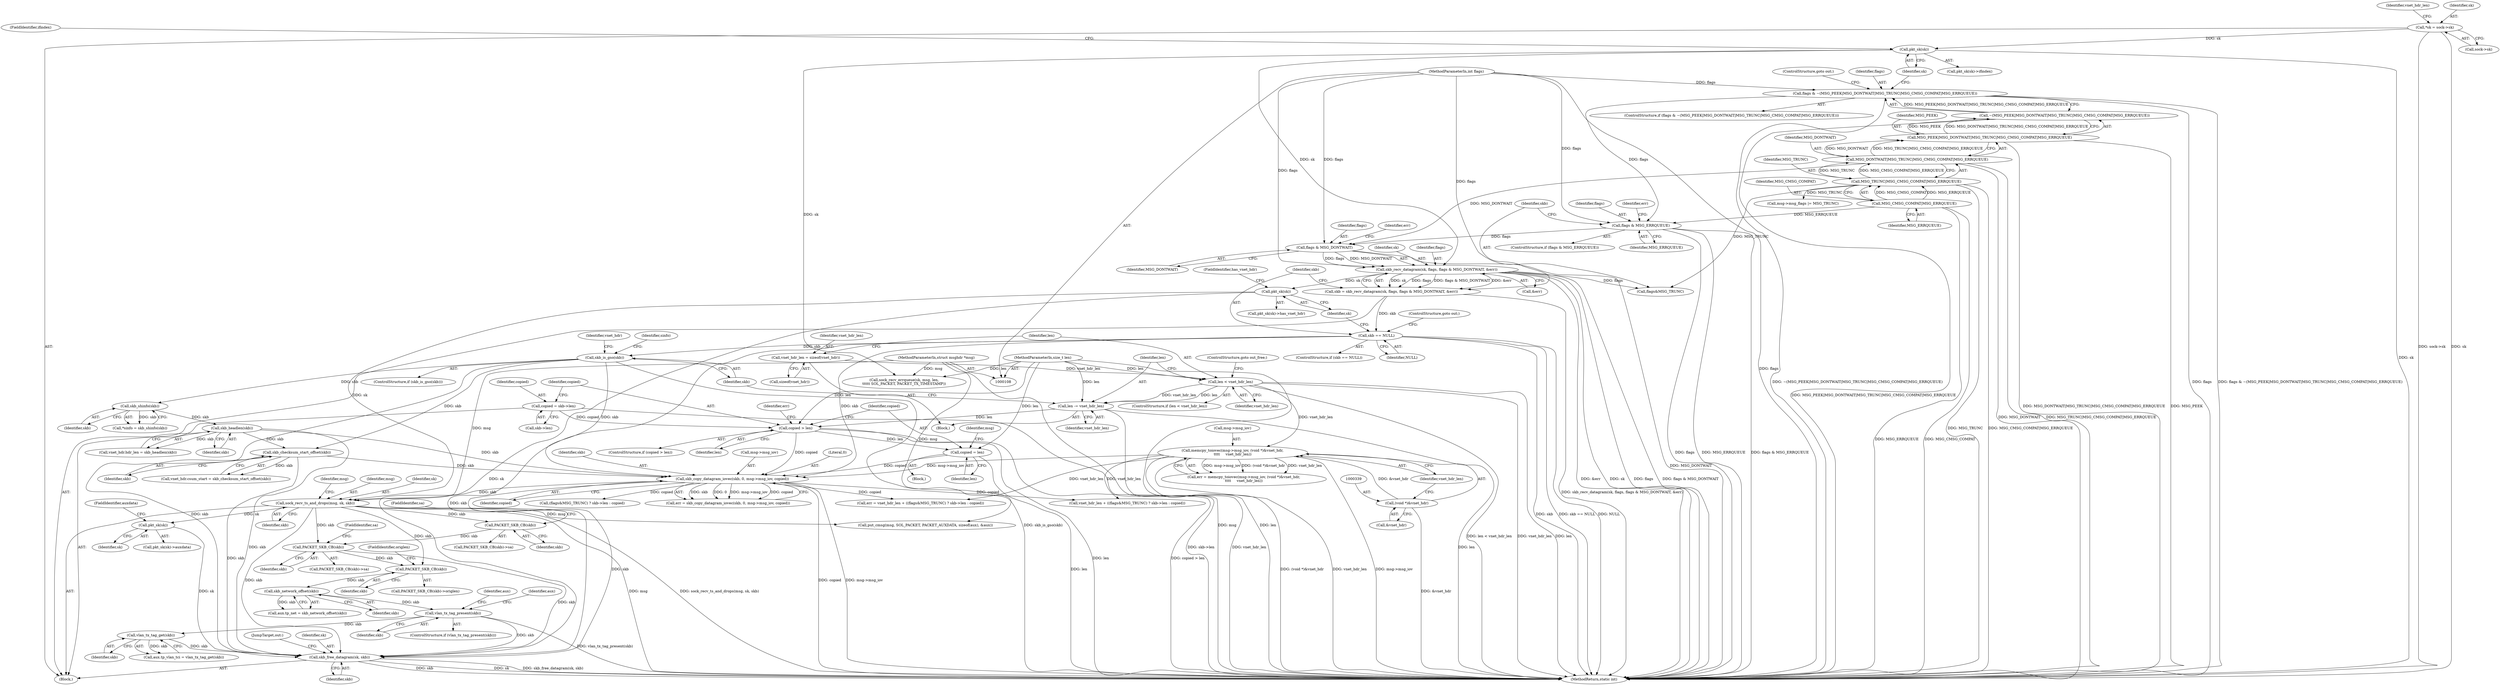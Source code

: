 digraph "0_linux_f3d3342602f8bcbf37d7c46641cb9bca7618eb1c_26@API" {
"1000521" [label="(Call,skb_free_datagram(sk, skb))"];
"1000187" [label="(Call,pkt_sk(sk))"];
"1000172" [label="(Call,skb_recv_datagram(sk, flags, flags & MSG_DONTWAIT, &err))"];
"1000149" [label="(Call,pkt_sk(sk))"];
"1000116" [label="(Call,*sk = sock->sk)"];
"1000175" [label="(Call,flags & MSG_DONTWAIT)"];
"1000157" [label="(Call,flags & MSG_ERRQUEUE)"];
"1000133" [label="(Call,flags & ~(MSG_PEEK|MSG_DONTWAIT|MSG_TRUNC|MSG_CMSG_COMPAT|MSG_ERRQUEUE))"];
"1000113" [label="(MethodParameterIn,int flags)"];
"1000135" [label="(Call,~(MSG_PEEK|MSG_DONTWAIT|MSG_TRUNC|MSG_CMSG_COMPAT|MSG_ERRQUEUE))"];
"1000136" [label="(Call,MSG_PEEK|MSG_DONTWAIT|MSG_TRUNC|MSG_CMSG_COMPAT|MSG_ERRQUEUE)"];
"1000138" [label="(Call,MSG_DONTWAIT|MSG_TRUNC|MSG_CMSG_COMPAT|MSG_ERRQUEUE)"];
"1000140" [label="(Call,MSG_TRUNC|MSG_CMSG_COMPAT|MSG_ERRQUEUE)"];
"1000142" [label="(Call,MSG_CMSG_COMPAT|MSG_ERRQUEUE)"];
"1000426" [label="(Call,pkt_sk(sk))"];
"1000378" [label="(Call,sock_recv_ts_and_drops(msg, sk, skb))"];
"1000111" [label="(MethodParameterIn,struct msghdr *msg)"];
"1000368" [label="(Call,skb_copy_datagram_iovec(skb, 0, msg->msg_iov, copied))"];
"1000181" [label="(Call,skb == NULL)"];
"1000170" [label="(Call,skb = skb_recv_datagram(sk, flags, flags & MSG_DONTWAIT, &err))"];
"1000310" [label="(Call,skb_checksum_start_offset(skb))"];
"1000211" [label="(Call,skb_is_gso(skb))"];
"1000223" [label="(Call,skb_headlen(skb))"];
"1000217" [label="(Call,skb_shinfo(skb))"];
"1000334" [label="(Call,memcpy_toiovec(msg->msg_iov, (void *)&vnet_hdr,\n\t\t\t\t     vnet_hdr_len))"];
"1000338" [label="(Call,(void *)&vnet_hdr)"];
"1000203" [label="(Call,len < vnet_hdr_len)"];
"1000112" [label="(MethodParameterIn,size_t len)"];
"1000198" [label="(Call,vnet_hdr_len = sizeof(vnet_hdr))"];
"1000354" [label="(Call,copied > len)"];
"1000348" [label="(Call,copied = skb->len)"];
"1000207" [label="(Call,len -= vnet_hdr_len)"];
"1000358" [label="(Call,copied = len)"];
"1000474" [label="(Call,vlan_tx_tag_present(skb))"];
"1000471" [label="(Call,skb_network_offset(skb))"];
"1000452" [label="(Call,PACKET_SKB_CB(skb))"];
"1000418" [label="(Call,PACKET_SKB_CB(skb))"];
"1000408" [label="(Call,PACKET_SKB_CB(skb))"];
"1000481" [label="(Call,vlan_tx_tag_get(skb))"];
"1000481" [label="(Call,vlan_tx_tag_get(skb))"];
"1000369" [label="(Identifier,skb)"];
"1000451" [label="(Call,PACKET_SKB_CB(skb)->origlen)"];
"1000513" [label="(Call,flags&MSG_TRUNC)"];
"1000371" [label="(Call,msg->msg_iov)"];
"1000353" [label="(ControlStructure,if (copied > len))"];
"1000219" [label="(Call,vnet_hdr.hdr_len = skb_headlen(skb))"];
"1000143" [label="(Identifier,MSG_CMSG_COMPAT)"];
"1000202" [label="(ControlStructure,if (len < vnet_hdr_len))"];
"1000420" [label="(FieldIdentifier,sa)"];
"1000350" [label="(Call,skb->len)"];
"1000200" [label="(Call,sizeof(vnet_hdr))"];
"1000492" [label="(Identifier,aux)"];
"1000524" [label="(JumpTarget,out:)"];
"1000354" [label="(Call,copied > len)"];
"1000187" [label="(Call,pkt_sk(sk))"];
"1000417" [label="(Call,PACKET_SKB_CB(skb)->sa)"];
"1000135" [label="(Call,~(MSG_PEEK|MSG_DONTWAIT|MSG_TRUNC|MSG_CMSG_COMPAT|MSG_ERRQUEUE))"];
"1000510" [label="(Call,vnet_hdr_len + ((flags&MSG_TRUNC) ? skb->len : copied))"];
"1000111" [label="(MethodParameterIn,struct msghdr *msg)"];
"1000203" [label="(Call,len < vnet_hdr_len)"];
"1000176" [label="(Identifier,flags)"];
"1000335" [label="(Call,msg->msg_iov)"];
"1000190" [label="(Block,)"];
"1000349" [label="(Identifier,copied)"];
"1000140" [label="(Call,MSG_TRUNC|MSG_CMSG_COMPAT|MSG_ERRQUEUE)"];
"1000512" [label="(Call,(flags&MSG_TRUNC) ? skb->len : copied)"];
"1000114" [label="(Block,)"];
"1000342" [label="(Identifier,vnet_hdr_len)"];
"1000473" [label="(ControlStructure,if (vlan_tx_tag_present(skb)))"];
"1000113" [label="(MethodParameterIn,int flags)"];
"1000145" [label="(ControlStructure,goto out;)"];
"1000189" [label="(FieldIdentifier,has_vnet_hdr)"];
"1000453" [label="(Identifier,skb)"];
"1000419" [label="(Identifier,skb)"];
"1000427" [label="(Identifier,sk)"];
"1000198" [label="(Call,vnet_hdr_len = sizeof(vnet_hdr))"];
"1000186" [label="(Call,pkt_sk(sk)->has_vnet_hdr)"];
"1000182" [label="(Identifier,skb)"];
"1000384" [label="(Identifier,msg)"];
"1000224" [label="(Identifier,skb)"];
"1000156" [label="(ControlStructure,if (flags & MSG_ERRQUEUE))"];
"1000410" [label="(FieldIdentifier,sa)"];
"1000180" [label="(ControlStructure,if (skb == NULL))"];
"1000334" [label="(Call,memcpy_toiovec(msg->msg_iov, (void *)&vnet_hdr,\n\t\t\t\t     vnet_hdr_len))"];
"1000212" [label="(Identifier,skb)"];
"1000144" [label="(Identifier,MSG_ERRQUEUE)"];
"1000311" [label="(Identifier,skb)"];
"1000218" [label="(Identifier,skb)"];
"1000215" [label="(Call,*sinfo = skb_shinfo(skb))"];
"1000179" [label="(Identifier,err)"];
"1000137" [label="(Identifier,MSG_PEEK)"];
"1000159" [label="(Identifier,MSG_ERRQUEUE)"];
"1000162" [label="(Identifier,err)"];
"1000471" [label="(Call,skb_network_offset(skb))"];
"1000175" [label="(Call,flags & MSG_DONTWAIT)"];
"1000408" [label="(Call,PACKET_SKB_CB(skb))"];
"1000409" [label="(Identifier,skb)"];
"1000381" [label="(Identifier,skb)"];
"1000151" [label="(FieldIdentifier,ifindex)"];
"1000177" [label="(Identifier,MSG_DONTWAIT)"];
"1000132" [label="(ControlStructure,if (flags & ~(MSG_PEEK|MSG_DONTWAIT|MSG_TRUNC|MSG_CMSG_COMPAT|MSG_ERRQUEUE)))"];
"1000521" [label="(Call,skb_free_datagram(sk, skb))"];
"1000217" [label="(Call,skb_shinfo(skb))"];
"1000205" [label="(Identifier,vnet_hdr_len)"];
"1000527" [label="(MethodReturn,static int)"];
"1000425" [label="(Call,pkt_sk(sk)->auxdata)"];
"1000366" [label="(Call,err = skb_copy_datagram_iovec(skb, 0, msg->msg_iov, copied))"];
"1000370" [label="(Literal,0)"];
"1000157" [label="(Call,flags & MSG_ERRQUEUE)"];
"1000426" [label="(Call,pkt_sk(sk))"];
"1000171" [label="(Identifier,skb)"];
"1000523" [label="(Identifier,skb)"];
"1000150" [label="(Identifier,sk)"];
"1000306" [label="(Call,vnet_hdr.csum_start = skb_checksum_start_offset(skb))"];
"1000134" [label="(Identifier,flags)"];
"1000348" [label="(Call,copied = skb->len)"];
"1000209" [label="(Identifier,vnet_hdr_len)"];
"1000368" [label="(Call,skb_copy_datagram_iovec(skb, 0, msg->msg_iov, copied))"];
"1000204" [label="(Identifier,len)"];
"1000174" [label="(Identifier,flags)"];
"1000310" [label="(Call,skb_checksum_start_offset(skb))"];
"1000206" [label="(ControlStructure,goto out_free;)"];
"1000522" [label="(Identifier,sk)"];
"1000141" [label="(Identifier,MSG_TRUNC)"];
"1000452" [label="(Call,PACKET_SKB_CB(skb))"];
"1000188" [label="(Identifier,sk)"];
"1000359" [label="(Identifier,copied)"];
"1000454" [label="(FieldIdentifier,origlen)"];
"1000184" [label="(ControlStructure,goto out;)"];
"1000360" [label="(Identifier,len)"];
"1000378" [label="(Call,sock_recv_ts_and_drops(msg, sk, skb))"];
"1000148" [label="(Call,pkt_sk(sk)->ifindex)"];
"1000173" [label="(Identifier,sk)"];
"1000361" [label="(Call,msg->msg_flags |= MSG_TRUNC)"];
"1000467" [label="(Call,aux.tp_net = skb_network_offset(skb))"];
"1000223" [label="(Call,skb_headlen(skb))"];
"1000428" [label="(FieldIdentifier,auxdata)"];
"1000158" [label="(Identifier,flags)"];
"1000210" [label="(ControlStructure,if (skb_is_gso(skb)))"];
"1000199" [label="(Identifier,vnet_hdr_len)"];
"1000139" [label="(Identifier,MSG_DONTWAIT)"];
"1000118" [label="(Call,sock->sk)"];
"1000508" [label="(Call,err = vnet_hdr_len + ((flags&MSG_TRUNC) ? skb->len : copied))"];
"1000357" [label="(Block,)"];
"1000211" [label="(Call,skb_is_gso(skb))"];
"1000418" [label="(Call,PACKET_SKB_CB(skb))"];
"1000367" [label="(Identifier,err)"];
"1000363" [label="(Identifier,msg)"];
"1000112" [label="(MethodParameterIn,size_t len)"];
"1000475" [label="(Identifier,skb)"];
"1000374" [label="(Identifier,copied)"];
"1000472" [label="(Identifier,skb)"];
"1000178" [label="(Call,&err)"];
"1000216" [label="(Identifier,sinfo)"];
"1000207" [label="(Call,len -= vnet_hdr_len)"];
"1000136" [label="(Call,MSG_PEEK|MSG_DONTWAIT|MSG_TRUNC|MSG_CMSG_COMPAT|MSG_ERRQUEUE)"];
"1000163" [label="(Call,sock_recv_errqueue(sk, msg, len,\n\t\t\t\t\t SOL_PACKET, PACKET_TX_TIMESTAMP))"];
"1000116" [label="(Call,*sk = sock->sk)"];
"1000291" [label="(Identifier,vnet_hdr)"];
"1000474" [label="(Call,vlan_tx_tag_present(skb))"];
"1000170" [label="(Call,skb = skb_recv_datagram(sk, flags, flags & MSG_DONTWAIT, &err))"];
"1000133" [label="(Call,flags & ~(MSG_PEEK|MSG_DONTWAIT|MSG_TRUNC|MSG_CMSG_COMPAT|MSG_ERRQUEUE))"];
"1000379" [label="(Identifier,msg)"];
"1000126" [label="(Identifier,vnet_hdr_len)"];
"1000142" [label="(Call,MSG_CMSG_COMPAT|MSG_ERRQUEUE)"];
"1000208" [label="(Identifier,len)"];
"1000500" [label="(Call,put_cmsg(msg, SOL_PACKET, PACKET_AUXDATA, sizeof(aux), &aux))"];
"1000340" [label="(Call,&vnet_hdr)"];
"1000338" [label="(Call,(void *)&vnet_hdr)"];
"1000117" [label="(Identifier,sk)"];
"1000358" [label="(Call,copied = len)"];
"1000183" [label="(Identifier,NULL)"];
"1000380" [label="(Identifier,sk)"];
"1000355" [label="(Identifier,copied)"];
"1000407" [label="(Call,PACKET_SKB_CB(skb)->sa)"];
"1000181" [label="(Call,skb == NULL)"];
"1000332" [label="(Call,err = memcpy_toiovec(msg->msg_iov, (void *)&vnet_hdr,\n\t\t\t\t     vnet_hdr_len))"];
"1000482" [label="(Identifier,skb)"];
"1000138" [label="(Call,MSG_DONTWAIT|MSG_TRUNC|MSG_CMSG_COMPAT|MSG_ERRQUEUE)"];
"1000149" [label="(Call,pkt_sk(sk))"];
"1000479" [label="(Identifier,aux)"];
"1000477" [label="(Call,aux.tp_vlan_tci = vlan_tx_tag_get(skb))"];
"1000356" [label="(Identifier,len)"];
"1000172" [label="(Call,skb_recv_datagram(sk, flags, flags & MSG_DONTWAIT, &err))"];
"1000521" -> "1000114"  [label="AST: "];
"1000521" -> "1000523"  [label="CFG: "];
"1000522" -> "1000521"  [label="AST: "];
"1000523" -> "1000521"  [label="AST: "];
"1000524" -> "1000521"  [label="CFG: "];
"1000521" -> "1000527"  [label="DDG: sk"];
"1000521" -> "1000527"  [label="DDG: skb_free_datagram(sk, skb)"];
"1000521" -> "1000527"  [label="DDG: skb"];
"1000187" -> "1000521"  [label="DDG: sk"];
"1000426" -> "1000521"  [label="DDG: sk"];
"1000310" -> "1000521"  [label="DDG: skb"];
"1000474" -> "1000521"  [label="DDG: skb"];
"1000211" -> "1000521"  [label="DDG: skb"];
"1000418" -> "1000521"  [label="DDG: skb"];
"1000378" -> "1000521"  [label="DDG: skb"];
"1000181" -> "1000521"  [label="DDG: skb"];
"1000368" -> "1000521"  [label="DDG: skb"];
"1000223" -> "1000521"  [label="DDG: skb"];
"1000481" -> "1000521"  [label="DDG: skb"];
"1000187" -> "1000186"  [label="AST: "];
"1000187" -> "1000188"  [label="CFG: "];
"1000188" -> "1000187"  [label="AST: "];
"1000189" -> "1000187"  [label="CFG: "];
"1000172" -> "1000187"  [label="DDG: sk"];
"1000187" -> "1000378"  [label="DDG: sk"];
"1000172" -> "1000170"  [label="AST: "];
"1000172" -> "1000178"  [label="CFG: "];
"1000173" -> "1000172"  [label="AST: "];
"1000174" -> "1000172"  [label="AST: "];
"1000175" -> "1000172"  [label="AST: "];
"1000178" -> "1000172"  [label="AST: "];
"1000170" -> "1000172"  [label="CFG: "];
"1000172" -> "1000527"  [label="DDG: &err"];
"1000172" -> "1000527"  [label="DDG: sk"];
"1000172" -> "1000527"  [label="DDG: flags"];
"1000172" -> "1000527"  [label="DDG: flags & MSG_DONTWAIT"];
"1000172" -> "1000170"  [label="DDG: sk"];
"1000172" -> "1000170"  [label="DDG: flags"];
"1000172" -> "1000170"  [label="DDG: flags & MSG_DONTWAIT"];
"1000172" -> "1000170"  [label="DDG: &err"];
"1000149" -> "1000172"  [label="DDG: sk"];
"1000175" -> "1000172"  [label="DDG: flags"];
"1000175" -> "1000172"  [label="DDG: MSG_DONTWAIT"];
"1000113" -> "1000172"  [label="DDG: flags"];
"1000172" -> "1000513"  [label="DDG: flags"];
"1000149" -> "1000148"  [label="AST: "];
"1000149" -> "1000150"  [label="CFG: "];
"1000150" -> "1000149"  [label="AST: "];
"1000151" -> "1000149"  [label="CFG: "];
"1000149" -> "1000527"  [label="DDG: sk"];
"1000116" -> "1000149"  [label="DDG: sk"];
"1000149" -> "1000163"  [label="DDG: sk"];
"1000116" -> "1000114"  [label="AST: "];
"1000116" -> "1000118"  [label="CFG: "];
"1000117" -> "1000116"  [label="AST: "];
"1000118" -> "1000116"  [label="AST: "];
"1000126" -> "1000116"  [label="CFG: "];
"1000116" -> "1000527"  [label="DDG: sk"];
"1000116" -> "1000527"  [label="DDG: sock->sk"];
"1000175" -> "1000177"  [label="CFG: "];
"1000176" -> "1000175"  [label="AST: "];
"1000177" -> "1000175"  [label="AST: "];
"1000179" -> "1000175"  [label="CFG: "];
"1000175" -> "1000527"  [label="DDG: MSG_DONTWAIT"];
"1000157" -> "1000175"  [label="DDG: flags"];
"1000113" -> "1000175"  [label="DDG: flags"];
"1000138" -> "1000175"  [label="DDG: MSG_DONTWAIT"];
"1000157" -> "1000156"  [label="AST: "];
"1000157" -> "1000159"  [label="CFG: "];
"1000158" -> "1000157"  [label="AST: "];
"1000159" -> "1000157"  [label="AST: "];
"1000162" -> "1000157"  [label="CFG: "];
"1000171" -> "1000157"  [label="CFG: "];
"1000157" -> "1000527"  [label="DDG: MSG_ERRQUEUE"];
"1000157" -> "1000527"  [label="DDG: flags & MSG_ERRQUEUE"];
"1000157" -> "1000527"  [label="DDG: flags"];
"1000133" -> "1000157"  [label="DDG: flags"];
"1000113" -> "1000157"  [label="DDG: flags"];
"1000142" -> "1000157"  [label="DDG: MSG_ERRQUEUE"];
"1000133" -> "1000132"  [label="AST: "];
"1000133" -> "1000135"  [label="CFG: "];
"1000134" -> "1000133"  [label="AST: "];
"1000135" -> "1000133"  [label="AST: "];
"1000145" -> "1000133"  [label="CFG: "];
"1000150" -> "1000133"  [label="CFG: "];
"1000133" -> "1000527"  [label="DDG: flags"];
"1000133" -> "1000527"  [label="DDG: flags & ~(MSG_PEEK|MSG_DONTWAIT|MSG_TRUNC|MSG_CMSG_COMPAT|MSG_ERRQUEUE)"];
"1000133" -> "1000527"  [label="DDG: ~(MSG_PEEK|MSG_DONTWAIT|MSG_TRUNC|MSG_CMSG_COMPAT|MSG_ERRQUEUE)"];
"1000113" -> "1000133"  [label="DDG: flags"];
"1000135" -> "1000133"  [label="DDG: MSG_PEEK|MSG_DONTWAIT|MSG_TRUNC|MSG_CMSG_COMPAT|MSG_ERRQUEUE"];
"1000113" -> "1000108"  [label="AST: "];
"1000113" -> "1000527"  [label="DDG: flags"];
"1000113" -> "1000513"  [label="DDG: flags"];
"1000135" -> "1000136"  [label="CFG: "];
"1000136" -> "1000135"  [label="AST: "];
"1000135" -> "1000527"  [label="DDG: MSG_PEEK|MSG_DONTWAIT|MSG_TRUNC|MSG_CMSG_COMPAT|MSG_ERRQUEUE"];
"1000136" -> "1000135"  [label="DDG: MSG_PEEK"];
"1000136" -> "1000135"  [label="DDG: MSG_DONTWAIT|MSG_TRUNC|MSG_CMSG_COMPAT|MSG_ERRQUEUE"];
"1000136" -> "1000138"  [label="CFG: "];
"1000137" -> "1000136"  [label="AST: "];
"1000138" -> "1000136"  [label="AST: "];
"1000136" -> "1000527"  [label="DDG: MSG_DONTWAIT|MSG_TRUNC|MSG_CMSG_COMPAT|MSG_ERRQUEUE"];
"1000136" -> "1000527"  [label="DDG: MSG_PEEK"];
"1000138" -> "1000136"  [label="DDG: MSG_DONTWAIT"];
"1000138" -> "1000136"  [label="DDG: MSG_TRUNC|MSG_CMSG_COMPAT|MSG_ERRQUEUE"];
"1000138" -> "1000140"  [label="CFG: "];
"1000139" -> "1000138"  [label="AST: "];
"1000140" -> "1000138"  [label="AST: "];
"1000138" -> "1000527"  [label="DDG: MSG_DONTWAIT"];
"1000138" -> "1000527"  [label="DDG: MSG_TRUNC|MSG_CMSG_COMPAT|MSG_ERRQUEUE"];
"1000140" -> "1000138"  [label="DDG: MSG_TRUNC"];
"1000140" -> "1000138"  [label="DDG: MSG_CMSG_COMPAT|MSG_ERRQUEUE"];
"1000140" -> "1000142"  [label="CFG: "];
"1000141" -> "1000140"  [label="AST: "];
"1000142" -> "1000140"  [label="AST: "];
"1000140" -> "1000527"  [label="DDG: MSG_CMSG_COMPAT|MSG_ERRQUEUE"];
"1000140" -> "1000527"  [label="DDG: MSG_TRUNC"];
"1000142" -> "1000140"  [label="DDG: MSG_CMSG_COMPAT"];
"1000142" -> "1000140"  [label="DDG: MSG_ERRQUEUE"];
"1000140" -> "1000361"  [label="DDG: MSG_TRUNC"];
"1000140" -> "1000513"  [label="DDG: MSG_TRUNC"];
"1000142" -> "1000144"  [label="CFG: "];
"1000143" -> "1000142"  [label="AST: "];
"1000144" -> "1000142"  [label="AST: "];
"1000142" -> "1000527"  [label="DDG: MSG_ERRQUEUE"];
"1000142" -> "1000527"  [label="DDG: MSG_CMSG_COMPAT"];
"1000426" -> "1000425"  [label="AST: "];
"1000426" -> "1000427"  [label="CFG: "];
"1000427" -> "1000426"  [label="AST: "];
"1000428" -> "1000426"  [label="CFG: "];
"1000378" -> "1000426"  [label="DDG: sk"];
"1000378" -> "1000114"  [label="AST: "];
"1000378" -> "1000381"  [label="CFG: "];
"1000379" -> "1000378"  [label="AST: "];
"1000380" -> "1000378"  [label="AST: "];
"1000381" -> "1000378"  [label="AST: "];
"1000384" -> "1000378"  [label="CFG: "];
"1000378" -> "1000527"  [label="DDG: msg"];
"1000378" -> "1000527"  [label="DDG: sock_recv_ts_and_drops(msg, sk, skb)"];
"1000111" -> "1000378"  [label="DDG: msg"];
"1000368" -> "1000378"  [label="DDG: skb"];
"1000378" -> "1000408"  [label="DDG: skb"];
"1000378" -> "1000418"  [label="DDG: skb"];
"1000378" -> "1000452"  [label="DDG: skb"];
"1000378" -> "1000500"  [label="DDG: msg"];
"1000111" -> "1000108"  [label="AST: "];
"1000111" -> "1000527"  [label="DDG: msg"];
"1000111" -> "1000163"  [label="DDG: msg"];
"1000111" -> "1000500"  [label="DDG: msg"];
"1000368" -> "1000366"  [label="AST: "];
"1000368" -> "1000374"  [label="CFG: "];
"1000369" -> "1000368"  [label="AST: "];
"1000370" -> "1000368"  [label="AST: "];
"1000371" -> "1000368"  [label="AST: "];
"1000374" -> "1000368"  [label="AST: "];
"1000366" -> "1000368"  [label="CFG: "];
"1000368" -> "1000527"  [label="DDG: copied"];
"1000368" -> "1000527"  [label="DDG: msg->msg_iov"];
"1000368" -> "1000366"  [label="DDG: skb"];
"1000368" -> "1000366"  [label="DDG: 0"];
"1000368" -> "1000366"  [label="DDG: msg->msg_iov"];
"1000368" -> "1000366"  [label="DDG: copied"];
"1000181" -> "1000368"  [label="DDG: skb"];
"1000310" -> "1000368"  [label="DDG: skb"];
"1000211" -> "1000368"  [label="DDG: skb"];
"1000223" -> "1000368"  [label="DDG: skb"];
"1000334" -> "1000368"  [label="DDG: msg->msg_iov"];
"1000354" -> "1000368"  [label="DDG: copied"];
"1000358" -> "1000368"  [label="DDG: copied"];
"1000368" -> "1000508"  [label="DDG: copied"];
"1000368" -> "1000510"  [label="DDG: copied"];
"1000368" -> "1000512"  [label="DDG: copied"];
"1000181" -> "1000180"  [label="AST: "];
"1000181" -> "1000183"  [label="CFG: "];
"1000182" -> "1000181"  [label="AST: "];
"1000183" -> "1000181"  [label="AST: "];
"1000184" -> "1000181"  [label="CFG: "];
"1000188" -> "1000181"  [label="CFG: "];
"1000181" -> "1000527"  [label="DDG: skb"];
"1000181" -> "1000527"  [label="DDG: skb == NULL"];
"1000181" -> "1000527"  [label="DDG: NULL"];
"1000170" -> "1000181"  [label="DDG: skb"];
"1000181" -> "1000211"  [label="DDG: skb"];
"1000170" -> "1000114"  [label="AST: "];
"1000171" -> "1000170"  [label="AST: "];
"1000182" -> "1000170"  [label="CFG: "];
"1000170" -> "1000527"  [label="DDG: skb_recv_datagram(sk, flags, flags & MSG_DONTWAIT, &err)"];
"1000310" -> "1000306"  [label="AST: "];
"1000310" -> "1000311"  [label="CFG: "];
"1000311" -> "1000310"  [label="AST: "];
"1000306" -> "1000310"  [label="CFG: "];
"1000310" -> "1000306"  [label="DDG: skb"];
"1000211" -> "1000310"  [label="DDG: skb"];
"1000223" -> "1000310"  [label="DDG: skb"];
"1000211" -> "1000210"  [label="AST: "];
"1000211" -> "1000212"  [label="CFG: "];
"1000212" -> "1000211"  [label="AST: "];
"1000216" -> "1000211"  [label="CFG: "];
"1000291" -> "1000211"  [label="CFG: "];
"1000211" -> "1000527"  [label="DDG: skb_is_gso(skb)"];
"1000211" -> "1000217"  [label="DDG: skb"];
"1000223" -> "1000219"  [label="AST: "];
"1000223" -> "1000224"  [label="CFG: "];
"1000224" -> "1000223"  [label="AST: "];
"1000219" -> "1000223"  [label="CFG: "];
"1000223" -> "1000219"  [label="DDG: skb"];
"1000217" -> "1000223"  [label="DDG: skb"];
"1000217" -> "1000215"  [label="AST: "];
"1000217" -> "1000218"  [label="CFG: "];
"1000218" -> "1000217"  [label="AST: "];
"1000215" -> "1000217"  [label="CFG: "];
"1000217" -> "1000215"  [label="DDG: skb"];
"1000334" -> "1000332"  [label="AST: "];
"1000334" -> "1000342"  [label="CFG: "];
"1000335" -> "1000334"  [label="AST: "];
"1000338" -> "1000334"  [label="AST: "];
"1000342" -> "1000334"  [label="AST: "];
"1000332" -> "1000334"  [label="CFG: "];
"1000334" -> "1000527"  [label="DDG: (void *)&vnet_hdr"];
"1000334" -> "1000527"  [label="DDG: vnet_hdr_len"];
"1000334" -> "1000527"  [label="DDG: msg->msg_iov"];
"1000334" -> "1000332"  [label="DDG: msg->msg_iov"];
"1000334" -> "1000332"  [label="DDG: (void *)&vnet_hdr"];
"1000334" -> "1000332"  [label="DDG: vnet_hdr_len"];
"1000338" -> "1000334"  [label="DDG: &vnet_hdr"];
"1000203" -> "1000334"  [label="DDG: vnet_hdr_len"];
"1000334" -> "1000508"  [label="DDG: vnet_hdr_len"];
"1000334" -> "1000510"  [label="DDG: vnet_hdr_len"];
"1000338" -> "1000340"  [label="CFG: "];
"1000339" -> "1000338"  [label="AST: "];
"1000340" -> "1000338"  [label="AST: "];
"1000342" -> "1000338"  [label="CFG: "];
"1000338" -> "1000527"  [label="DDG: &vnet_hdr"];
"1000203" -> "1000202"  [label="AST: "];
"1000203" -> "1000205"  [label="CFG: "];
"1000204" -> "1000203"  [label="AST: "];
"1000205" -> "1000203"  [label="AST: "];
"1000206" -> "1000203"  [label="CFG: "];
"1000208" -> "1000203"  [label="CFG: "];
"1000203" -> "1000527"  [label="DDG: len < vnet_hdr_len"];
"1000203" -> "1000527"  [label="DDG: vnet_hdr_len"];
"1000203" -> "1000527"  [label="DDG: len"];
"1000112" -> "1000203"  [label="DDG: len"];
"1000198" -> "1000203"  [label="DDG: vnet_hdr_len"];
"1000203" -> "1000207"  [label="DDG: vnet_hdr_len"];
"1000203" -> "1000207"  [label="DDG: len"];
"1000112" -> "1000108"  [label="AST: "];
"1000112" -> "1000527"  [label="DDG: len"];
"1000112" -> "1000163"  [label="DDG: len"];
"1000112" -> "1000207"  [label="DDG: len"];
"1000112" -> "1000354"  [label="DDG: len"];
"1000112" -> "1000358"  [label="DDG: len"];
"1000198" -> "1000190"  [label="AST: "];
"1000198" -> "1000200"  [label="CFG: "];
"1000199" -> "1000198"  [label="AST: "];
"1000200" -> "1000198"  [label="AST: "];
"1000204" -> "1000198"  [label="CFG: "];
"1000354" -> "1000353"  [label="AST: "];
"1000354" -> "1000356"  [label="CFG: "];
"1000355" -> "1000354"  [label="AST: "];
"1000356" -> "1000354"  [label="AST: "];
"1000359" -> "1000354"  [label="CFG: "];
"1000367" -> "1000354"  [label="CFG: "];
"1000354" -> "1000527"  [label="DDG: len"];
"1000354" -> "1000527"  [label="DDG: copied > len"];
"1000348" -> "1000354"  [label="DDG: copied"];
"1000207" -> "1000354"  [label="DDG: len"];
"1000354" -> "1000358"  [label="DDG: len"];
"1000348" -> "1000114"  [label="AST: "];
"1000348" -> "1000350"  [label="CFG: "];
"1000349" -> "1000348"  [label="AST: "];
"1000350" -> "1000348"  [label="AST: "];
"1000355" -> "1000348"  [label="CFG: "];
"1000348" -> "1000527"  [label="DDG: skb->len"];
"1000207" -> "1000190"  [label="AST: "];
"1000207" -> "1000209"  [label="CFG: "];
"1000208" -> "1000207"  [label="AST: "];
"1000209" -> "1000207"  [label="AST: "];
"1000212" -> "1000207"  [label="CFG: "];
"1000207" -> "1000527"  [label="DDG: vnet_hdr_len"];
"1000207" -> "1000527"  [label="DDG: len"];
"1000358" -> "1000357"  [label="AST: "];
"1000358" -> "1000360"  [label="CFG: "];
"1000359" -> "1000358"  [label="AST: "];
"1000360" -> "1000358"  [label="AST: "];
"1000363" -> "1000358"  [label="CFG: "];
"1000358" -> "1000527"  [label="DDG: len"];
"1000474" -> "1000473"  [label="AST: "];
"1000474" -> "1000475"  [label="CFG: "];
"1000475" -> "1000474"  [label="AST: "];
"1000479" -> "1000474"  [label="CFG: "];
"1000492" -> "1000474"  [label="CFG: "];
"1000474" -> "1000527"  [label="DDG: vlan_tx_tag_present(skb)"];
"1000471" -> "1000474"  [label="DDG: skb"];
"1000474" -> "1000481"  [label="DDG: skb"];
"1000471" -> "1000467"  [label="AST: "];
"1000471" -> "1000472"  [label="CFG: "];
"1000472" -> "1000471"  [label="AST: "];
"1000467" -> "1000471"  [label="CFG: "];
"1000471" -> "1000467"  [label="DDG: skb"];
"1000452" -> "1000471"  [label="DDG: skb"];
"1000452" -> "1000451"  [label="AST: "];
"1000452" -> "1000453"  [label="CFG: "];
"1000453" -> "1000452"  [label="AST: "];
"1000454" -> "1000452"  [label="CFG: "];
"1000418" -> "1000452"  [label="DDG: skb"];
"1000418" -> "1000417"  [label="AST: "];
"1000418" -> "1000419"  [label="CFG: "];
"1000419" -> "1000418"  [label="AST: "];
"1000420" -> "1000418"  [label="CFG: "];
"1000408" -> "1000418"  [label="DDG: skb"];
"1000408" -> "1000407"  [label="AST: "];
"1000408" -> "1000409"  [label="CFG: "];
"1000409" -> "1000408"  [label="AST: "];
"1000410" -> "1000408"  [label="CFG: "];
"1000481" -> "1000477"  [label="AST: "];
"1000481" -> "1000482"  [label="CFG: "];
"1000482" -> "1000481"  [label="AST: "];
"1000477" -> "1000481"  [label="CFG: "];
"1000481" -> "1000477"  [label="DDG: skb"];
}
